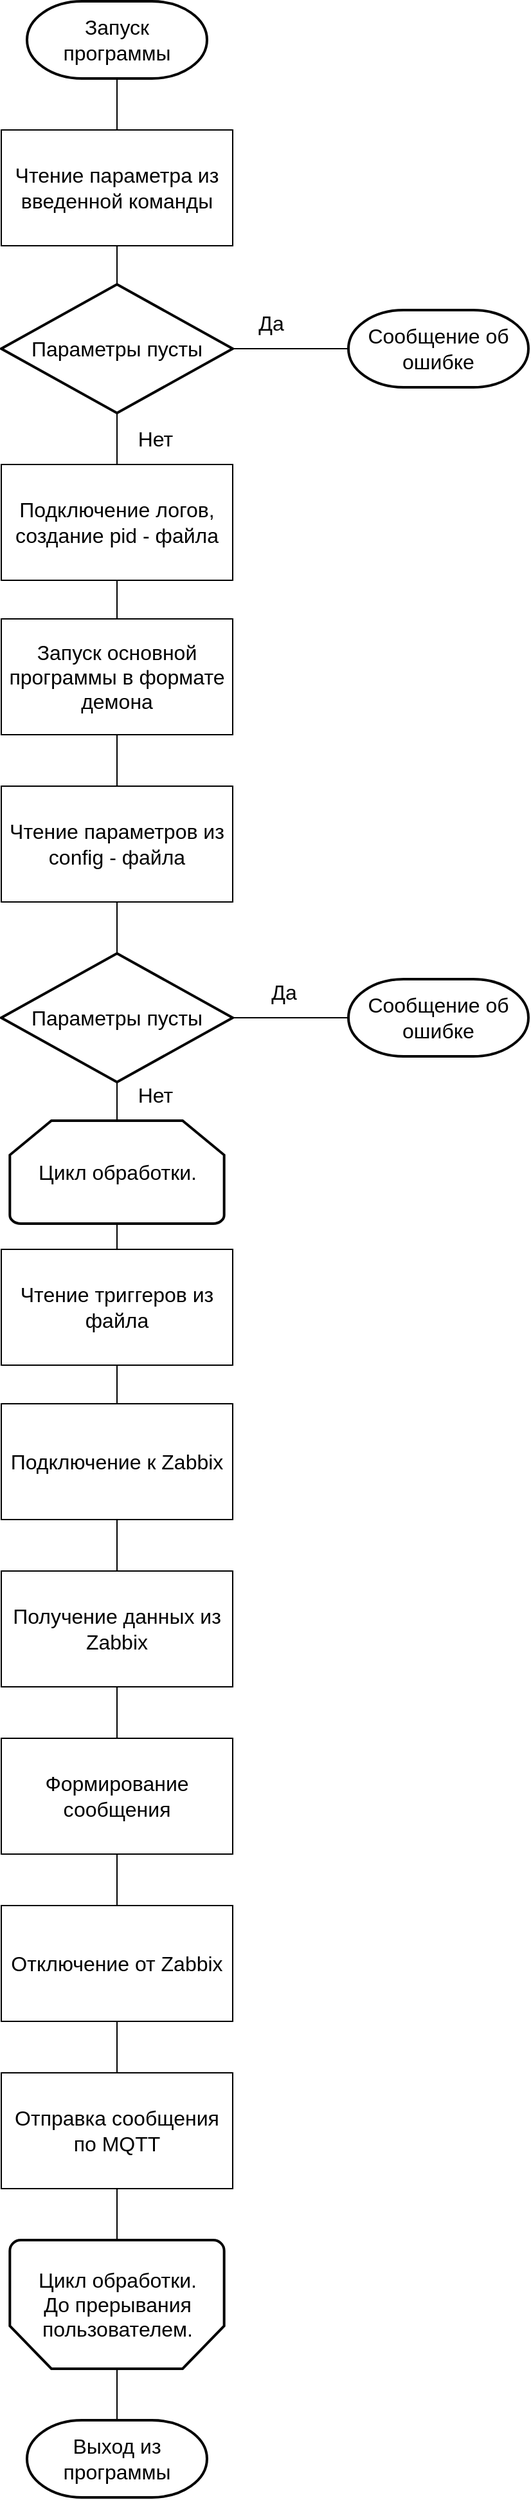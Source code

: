 <mxfile version="13.1.3" type="device"><diagram id="h_bSzQhF9TZG8HhlaY8L" name="Page-1"><mxGraphModel dx="921" dy="515" grid="1" gridSize="10" guides="1" tooltips="1" connect="1" arrows="1" fold="1" page="1" pageScale="1" pageWidth="827" pageHeight="1169" math="0" shadow="0"><root><mxCell id="0"/><mxCell id="1" parent="0"/><mxCell id="VXSJhTADm75R9wh-Vfbs-5" style="edgeStyle=orthogonalEdgeStyle;rounded=0;orthogonalLoop=1;jettySize=auto;html=1;exitX=0.5;exitY=1;exitDx=0;exitDy=0;exitPerimeter=0;entryX=0.5;entryY=0;entryDx=0;entryDy=0;endArrow=none;endFill=0;" edge="1" parent="1" source="VXSJhTADm75R9wh-Vfbs-3" target="VXSJhTADm75R9wh-Vfbs-4"><mxGeometry relative="1" as="geometry"/></mxCell><mxCell id="VXSJhTADm75R9wh-Vfbs-3" value="&lt;font style=&quot;font-size: 16px&quot;&gt;Запуск программы&lt;/font&gt;" style="strokeWidth=2;html=1;shape=mxgraph.flowchart.terminator;whiteSpace=wrap;" vertex="1" parent="1"><mxGeometry x="330" y="40" width="140" height="60" as="geometry"/></mxCell><mxCell id="VXSJhTADm75R9wh-Vfbs-9" style="edgeStyle=orthogonalEdgeStyle;rounded=0;orthogonalLoop=1;jettySize=auto;html=1;exitX=0.5;exitY=1;exitDx=0;exitDy=0;entryX=0.5;entryY=0;entryDx=0;entryDy=0;entryPerimeter=0;endArrow=none;endFill=0;" edge="1" parent="1" source="VXSJhTADm75R9wh-Vfbs-4" target="VXSJhTADm75R9wh-Vfbs-6"><mxGeometry relative="1" as="geometry"/></mxCell><mxCell id="VXSJhTADm75R9wh-Vfbs-4" value="&lt;font style=&quot;font-size: 16px&quot;&gt;Чтение параметра из введенной команды&lt;/font&gt;" style="rounded=0;whiteSpace=wrap;html=1;" vertex="1" parent="1"><mxGeometry x="310" y="140" width="180" height="90" as="geometry"/></mxCell><mxCell id="VXSJhTADm75R9wh-Vfbs-17" style="edgeStyle=orthogonalEdgeStyle;rounded=0;orthogonalLoop=1;jettySize=auto;html=1;exitX=1;exitY=0.5;exitDx=0;exitDy=0;exitPerimeter=0;entryX=0;entryY=0.5;entryDx=0;entryDy=0;entryPerimeter=0;endArrow=none;endFill=0;" edge="1" parent="1" source="VXSJhTADm75R9wh-Vfbs-6" target="VXSJhTADm75R9wh-Vfbs-16"><mxGeometry relative="1" as="geometry"/></mxCell><mxCell id="VXSJhTADm75R9wh-Vfbs-18" style="edgeStyle=orthogonalEdgeStyle;rounded=0;orthogonalLoop=1;jettySize=auto;html=1;exitX=0.5;exitY=1;exitDx=0;exitDy=0;exitPerimeter=0;endArrow=none;endFill=0;" edge="1" parent="1" source="VXSJhTADm75R9wh-Vfbs-6" target="VXSJhTADm75R9wh-Vfbs-15"><mxGeometry relative="1" as="geometry"/></mxCell><mxCell id="VXSJhTADm75R9wh-Vfbs-6" value="&lt;font style=&quot;font-size: 16px&quot;&gt;Параметры пусты&lt;/font&gt;" style="strokeWidth=2;html=1;shape=mxgraph.flowchart.decision;whiteSpace=wrap;" vertex="1" parent="1"><mxGeometry x="310" y="260" width="180" height="100" as="geometry"/></mxCell><mxCell id="VXSJhTADm75R9wh-Vfbs-11" value="&lt;font style=&quot;font-size: 16px&quot;&gt;Да&lt;/font&gt;" style="text;html=1;strokeColor=none;fillColor=none;align=center;verticalAlign=middle;whiteSpace=wrap;rounded=0;" vertex="1" parent="1"><mxGeometry x="500" y="280" width="40" height="20" as="geometry"/></mxCell><mxCell id="VXSJhTADm75R9wh-Vfbs-21" style="edgeStyle=orthogonalEdgeStyle;rounded=0;orthogonalLoop=1;jettySize=auto;html=1;exitX=0.5;exitY=1;exitDx=0;exitDy=0;entryX=0.5;entryY=0;entryDx=0;entryDy=0;endArrow=none;endFill=0;" edge="1" parent="1" source="VXSJhTADm75R9wh-Vfbs-12" target="VXSJhTADm75R9wh-Vfbs-14"><mxGeometry relative="1" as="geometry"/></mxCell><mxCell id="VXSJhTADm75R9wh-Vfbs-12" value="&lt;span style=&quot;font-size: 16px&quot;&gt;Запуск основной программы в формате демона&lt;/span&gt;" style="rounded=0;whiteSpace=wrap;html=1;" vertex="1" parent="1"><mxGeometry x="310" y="520" width="180" height="90" as="geometry"/></mxCell><mxCell id="VXSJhTADm75R9wh-Vfbs-23" style="edgeStyle=orthogonalEdgeStyle;rounded=0;orthogonalLoop=1;jettySize=auto;html=1;exitX=0.5;exitY=1;exitDx=0;exitDy=0;endArrow=none;endFill=0;" edge="1" parent="1" source="VXSJhTADm75R9wh-Vfbs-14" target="VXSJhTADm75R9wh-Vfbs-22"><mxGeometry relative="1" as="geometry"/></mxCell><mxCell id="VXSJhTADm75R9wh-Vfbs-14" value="&lt;span style=&quot;font-size: 16px&quot;&gt;Чтение параметров из config - файла&lt;/span&gt;" style="rounded=0;whiteSpace=wrap;html=1;" vertex="1" parent="1"><mxGeometry x="310" y="650" width="180" height="90" as="geometry"/></mxCell><mxCell id="VXSJhTADm75R9wh-Vfbs-20" style="edgeStyle=orthogonalEdgeStyle;rounded=0;orthogonalLoop=1;jettySize=auto;html=1;exitX=0.5;exitY=1;exitDx=0;exitDy=0;entryX=0.5;entryY=0;entryDx=0;entryDy=0;endArrow=none;endFill=0;" edge="1" parent="1" source="VXSJhTADm75R9wh-Vfbs-15" target="VXSJhTADm75R9wh-Vfbs-12"><mxGeometry relative="1" as="geometry"/></mxCell><mxCell id="VXSJhTADm75R9wh-Vfbs-15" value="&lt;span style=&quot;font-size: 16px&quot;&gt;Подключение логов, создание pid - файла&lt;/span&gt;" style="rounded=0;whiteSpace=wrap;html=1;" vertex="1" parent="1"><mxGeometry x="310" y="400" width="180" height="90" as="geometry"/></mxCell><mxCell id="VXSJhTADm75R9wh-Vfbs-16" value="&lt;font style=&quot;font-size: 16px&quot;&gt;Сообщение об ошибке&lt;/font&gt;" style="strokeWidth=2;html=1;shape=mxgraph.flowchart.terminator;whiteSpace=wrap;" vertex="1" parent="1"><mxGeometry x="580" y="280" width="140" height="60" as="geometry"/></mxCell><mxCell id="VXSJhTADm75R9wh-Vfbs-19" value="&lt;font style=&quot;font-size: 16px&quot;&gt;Нет&lt;/font&gt;" style="text;html=1;strokeColor=none;fillColor=none;align=center;verticalAlign=middle;whiteSpace=wrap;rounded=0;" vertex="1" parent="1"><mxGeometry x="410" y="370" width="40" height="20" as="geometry"/></mxCell><mxCell id="VXSJhTADm75R9wh-Vfbs-25" style="edgeStyle=orthogonalEdgeStyle;rounded=0;orthogonalLoop=1;jettySize=auto;html=1;exitX=1;exitY=0.5;exitDx=0;exitDy=0;exitPerimeter=0;entryX=0;entryY=0.5;entryDx=0;entryDy=0;entryPerimeter=0;endArrow=none;endFill=0;" edge="1" parent="1" source="VXSJhTADm75R9wh-Vfbs-22" target="VXSJhTADm75R9wh-Vfbs-24"><mxGeometry relative="1" as="geometry"/></mxCell><mxCell id="VXSJhTADm75R9wh-Vfbs-44" style="edgeStyle=orthogonalEdgeStyle;rounded=0;orthogonalLoop=1;jettySize=auto;html=1;exitX=0.5;exitY=1;exitDx=0;exitDy=0;exitPerimeter=0;entryX=0.5;entryY=0;entryDx=0;entryDy=0;entryPerimeter=0;endArrow=none;endFill=0;" edge="1" parent="1" source="VXSJhTADm75R9wh-Vfbs-22" target="VXSJhTADm75R9wh-Vfbs-43"><mxGeometry relative="1" as="geometry"/></mxCell><mxCell id="VXSJhTADm75R9wh-Vfbs-22" value="&lt;font style=&quot;font-size: 16px&quot;&gt;Параметры пусты&lt;/font&gt;" style="strokeWidth=2;html=1;shape=mxgraph.flowchart.decision;whiteSpace=wrap;" vertex="1" parent="1"><mxGeometry x="310" y="780" width="180" height="100" as="geometry"/></mxCell><mxCell id="VXSJhTADm75R9wh-Vfbs-24" value="&lt;font style=&quot;font-size: 16px&quot;&gt;Сообщение об ошибке&lt;/font&gt;" style="strokeWidth=2;html=1;shape=mxgraph.flowchart.terminator;whiteSpace=wrap;" vertex="1" parent="1"><mxGeometry x="580" y="800" width="140" height="60" as="geometry"/></mxCell><mxCell id="VXSJhTADm75R9wh-Vfbs-26" value="&lt;font style=&quot;font-size: 16px&quot;&gt;Да&lt;/font&gt;" style="text;html=1;strokeColor=none;fillColor=none;align=center;verticalAlign=middle;whiteSpace=wrap;rounded=0;" vertex="1" parent="1"><mxGeometry x="510" y="800" width="40" height="20" as="geometry"/></mxCell><mxCell id="VXSJhTADm75R9wh-Vfbs-29" value="&lt;font style=&quot;font-size: 16px&quot;&gt;Нет&lt;/font&gt;" style="text;html=1;strokeColor=none;fillColor=none;align=center;verticalAlign=middle;whiteSpace=wrap;rounded=0;" vertex="1" parent="1"><mxGeometry x="410" y="880" width="40" height="20" as="geometry"/></mxCell><mxCell id="VXSJhTADm75R9wh-Vfbs-35" style="edgeStyle=orthogonalEdgeStyle;rounded=0;orthogonalLoop=1;jettySize=auto;html=1;exitX=0.5;exitY=1;exitDx=0;exitDy=0;entryX=0.5;entryY=0;entryDx=0;entryDy=0;endArrow=none;endFill=0;" edge="1" parent="1" source="VXSJhTADm75R9wh-Vfbs-30" target="VXSJhTADm75R9wh-Vfbs-31"><mxGeometry relative="1" as="geometry"/></mxCell><mxCell id="VXSJhTADm75R9wh-Vfbs-30" value="&lt;span style=&quot;font-size: 16px&quot;&gt;Чтение триггеров из файла&lt;/span&gt;" style="rounded=0;whiteSpace=wrap;html=1;" vertex="1" parent="1"><mxGeometry x="310" y="1010" width="180" height="90" as="geometry"/></mxCell><mxCell id="VXSJhTADm75R9wh-Vfbs-36" style="edgeStyle=orthogonalEdgeStyle;rounded=0;orthogonalLoop=1;jettySize=auto;html=1;exitX=0.5;exitY=1;exitDx=0;exitDy=0;endArrow=none;endFill=0;" edge="1" parent="1" source="VXSJhTADm75R9wh-Vfbs-31" target="VXSJhTADm75R9wh-Vfbs-32"><mxGeometry relative="1" as="geometry"/></mxCell><mxCell id="VXSJhTADm75R9wh-Vfbs-31" value="&lt;span style=&quot;font-size: 16px&quot;&gt;Подключение к Zabbix&lt;/span&gt;" style="rounded=0;whiteSpace=wrap;html=1;" vertex="1" parent="1"><mxGeometry x="310" y="1130" width="180" height="90" as="geometry"/></mxCell><mxCell id="VXSJhTADm75R9wh-Vfbs-37" style="edgeStyle=orthogonalEdgeStyle;rounded=0;orthogonalLoop=1;jettySize=auto;html=1;exitX=0.5;exitY=1;exitDx=0;exitDy=0;entryX=0.5;entryY=0;entryDx=0;entryDy=0;endArrow=none;endFill=0;" edge="1" parent="1" source="VXSJhTADm75R9wh-Vfbs-32" target="VXSJhTADm75R9wh-Vfbs-33"><mxGeometry relative="1" as="geometry"/></mxCell><mxCell id="VXSJhTADm75R9wh-Vfbs-32" value="&lt;span style=&quot;font-size: 16px&quot;&gt;Получение данных из Zabbix&lt;/span&gt;" style="rounded=0;whiteSpace=wrap;html=1;" vertex="1" parent="1"><mxGeometry x="310" y="1260" width="180" height="90" as="geometry"/></mxCell><mxCell id="VXSJhTADm75R9wh-Vfbs-39" style="edgeStyle=orthogonalEdgeStyle;rounded=0;orthogonalLoop=1;jettySize=auto;html=1;exitX=0.5;exitY=1;exitDx=0;exitDy=0;endArrow=none;endFill=0;" edge="1" parent="1" source="VXSJhTADm75R9wh-Vfbs-33" target="VXSJhTADm75R9wh-Vfbs-38"><mxGeometry relative="1" as="geometry"/></mxCell><mxCell id="VXSJhTADm75R9wh-Vfbs-33" value="&lt;span style=&quot;font-size: 16px&quot;&gt;Формирование сообщения&lt;/span&gt;" style="rounded=0;whiteSpace=wrap;html=1;" vertex="1" parent="1"><mxGeometry x="310" y="1390" width="180" height="90" as="geometry"/></mxCell><mxCell id="VXSJhTADm75R9wh-Vfbs-41" style="edgeStyle=orthogonalEdgeStyle;rounded=0;orthogonalLoop=1;jettySize=auto;html=1;exitX=0.5;exitY=1;exitDx=0;exitDy=0;entryX=0.5;entryY=0;entryDx=0;entryDy=0;endArrow=none;endFill=0;" edge="1" parent="1" source="VXSJhTADm75R9wh-Vfbs-38" target="VXSJhTADm75R9wh-Vfbs-40"><mxGeometry relative="1" as="geometry"/></mxCell><mxCell id="VXSJhTADm75R9wh-Vfbs-38" value="&lt;span style=&quot;font-size: 16px&quot;&gt;Отключение от Zabbix&lt;/span&gt;" style="rounded=0;whiteSpace=wrap;html=1;" vertex="1" parent="1"><mxGeometry x="310" y="1520" width="180" height="90" as="geometry"/></mxCell><mxCell id="VXSJhTADm75R9wh-Vfbs-46" style="edgeStyle=orthogonalEdgeStyle;rounded=0;orthogonalLoop=1;jettySize=auto;html=1;exitX=0.5;exitY=1;exitDx=0;exitDy=0;entryX=0.5;entryY=1;entryDx=0;entryDy=0;entryPerimeter=0;endArrow=none;endFill=0;" edge="1" parent="1" source="VXSJhTADm75R9wh-Vfbs-40" target="VXSJhTADm75R9wh-Vfbs-42"><mxGeometry relative="1" as="geometry"/></mxCell><mxCell id="VXSJhTADm75R9wh-Vfbs-40" value="&lt;span style=&quot;font-size: 16px&quot;&gt;Отправка сообщения по MQTT&lt;/span&gt;" style="rounded=0;whiteSpace=wrap;html=1;" vertex="1" parent="1"><mxGeometry x="310" y="1650" width="180" height="90" as="geometry"/></mxCell><mxCell id="VXSJhTADm75R9wh-Vfbs-48" style="edgeStyle=orthogonalEdgeStyle;rounded=0;orthogonalLoop=1;jettySize=auto;html=1;exitX=0.5;exitY=0;exitDx=0;exitDy=0;exitPerimeter=0;entryX=0.5;entryY=0;entryDx=0;entryDy=0;entryPerimeter=0;endArrow=none;endFill=0;" edge="1" parent="1" source="VXSJhTADm75R9wh-Vfbs-42" target="VXSJhTADm75R9wh-Vfbs-47"><mxGeometry relative="1" as="geometry"/></mxCell><mxCell id="VXSJhTADm75R9wh-Vfbs-42" value="&lt;font style=&quot;font-size: 16px&quot;&gt;Цикл обработки.&lt;br&gt;До прерывания пользователем.&lt;br&gt;&lt;/font&gt;" style="strokeWidth=2;html=1;shape=mxgraph.flowchart.loop_limit;whiteSpace=wrap;direction=west;" vertex="1" parent="1"><mxGeometry x="316.66" y="1780" width="166.67" height="100" as="geometry"/></mxCell><mxCell id="VXSJhTADm75R9wh-Vfbs-45" style="edgeStyle=orthogonalEdgeStyle;rounded=0;orthogonalLoop=1;jettySize=auto;html=1;exitX=0.5;exitY=1;exitDx=0;exitDy=0;exitPerimeter=0;entryX=0.5;entryY=0;entryDx=0;entryDy=0;endArrow=none;endFill=0;" edge="1" parent="1" source="VXSJhTADm75R9wh-Vfbs-43" target="VXSJhTADm75R9wh-Vfbs-30"><mxGeometry relative="1" as="geometry"/></mxCell><mxCell id="VXSJhTADm75R9wh-Vfbs-43" value="&lt;font style=&quot;font-size: 16px&quot;&gt;Цикл обработки.&lt;br&gt;&lt;/font&gt;" style="strokeWidth=2;html=1;shape=mxgraph.flowchart.loop_limit;whiteSpace=wrap;direction=east;" vertex="1" parent="1"><mxGeometry x="316.66" y="910" width="166.67" height="80" as="geometry"/></mxCell><mxCell id="VXSJhTADm75R9wh-Vfbs-47" value="&lt;font style=&quot;font-size: 16px&quot;&gt;Выход из программы&lt;/font&gt;" style="strokeWidth=2;html=1;shape=mxgraph.flowchart.terminator;whiteSpace=wrap;" vertex="1" parent="1"><mxGeometry x="329.99" y="1920" width="140" height="60" as="geometry"/></mxCell></root></mxGraphModel></diagram></mxfile>